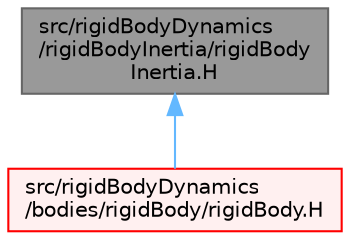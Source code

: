 digraph "src/rigidBodyDynamics/rigidBodyInertia/rigidBodyInertia.H"
{
 // LATEX_PDF_SIZE
  bgcolor="transparent";
  edge [fontname=Helvetica,fontsize=10,labelfontname=Helvetica,labelfontsize=10];
  node [fontname=Helvetica,fontsize=10,shape=box,height=0.2,width=0.4];
  Node1 [id="Node000001",label="src/rigidBodyDynamics\l/rigidBodyInertia/rigidBody\lInertia.H",height=0.2,width=0.4,color="gray40", fillcolor="grey60", style="filled", fontcolor="black",tooltip=" "];
  Node1 -> Node2 [id="edge1_Node000001_Node000002",dir="back",color="steelblue1",style="solid",tooltip=" "];
  Node2 [id="Node000002",label="src/rigidBodyDynamics\l/bodies/rigidBody/rigidBody.H",height=0.2,width=0.4,color="red", fillcolor="#FFF0F0", style="filled",URL="$rigidBody_8H.html",tooltip=" "];
}
